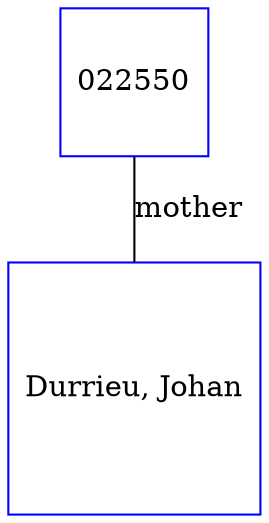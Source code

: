 digraph D {
    edge [dir=none];    node [shape=box];    "022550"   [label="022550", shape=box, regular=1, color="blue"] ;
"022545"   [label="Durrieu, Johan", shape=box, regular=1, color="blue"] ;
022550->022545 [label="mother",arrowsize=0.0]; 
}